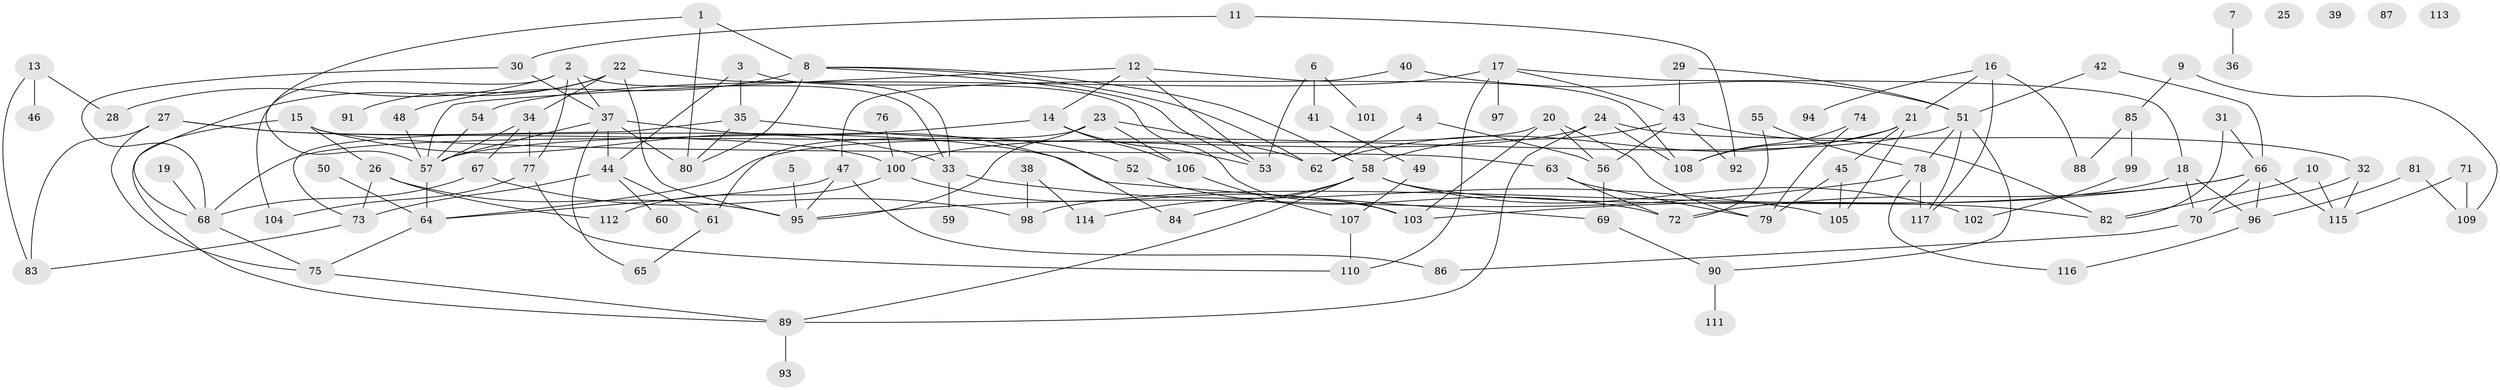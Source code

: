 // coarse degree distribution, {4: 0.20689655172413793, 5: 0.15517241379310345, 1: 0.10344827586206896, 0: 0.08620689655172414, 2: 0.20689655172413793, 3: 0.08620689655172414, 10: 0.034482758620689655, 6: 0.06896551724137931, 7: 0.034482758620689655, 8: 0.017241379310344827}
// Generated by graph-tools (version 1.1) at 2025/42/03/04/25 21:42:41]
// undirected, 117 vertices, 180 edges
graph export_dot {
graph [start="1"]
  node [color=gray90,style=filled];
  1;
  2;
  3;
  4;
  5;
  6;
  7;
  8;
  9;
  10;
  11;
  12;
  13;
  14;
  15;
  16;
  17;
  18;
  19;
  20;
  21;
  22;
  23;
  24;
  25;
  26;
  27;
  28;
  29;
  30;
  31;
  32;
  33;
  34;
  35;
  36;
  37;
  38;
  39;
  40;
  41;
  42;
  43;
  44;
  45;
  46;
  47;
  48;
  49;
  50;
  51;
  52;
  53;
  54;
  55;
  56;
  57;
  58;
  59;
  60;
  61;
  62;
  63;
  64;
  65;
  66;
  67;
  68;
  69;
  70;
  71;
  72;
  73;
  74;
  75;
  76;
  77;
  78;
  79;
  80;
  81;
  82;
  83;
  84;
  85;
  86;
  87;
  88;
  89;
  90;
  91;
  92;
  93;
  94;
  95;
  96;
  97;
  98;
  99;
  100;
  101;
  102;
  103;
  104;
  105;
  106;
  107;
  108;
  109;
  110;
  111;
  112;
  113;
  114;
  115;
  116;
  117;
  1 -- 8;
  1 -- 57;
  1 -- 80;
  2 -- 28;
  2 -- 33;
  2 -- 37;
  2 -- 77;
  2 -- 104;
  3 -- 35;
  3 -- 44;
  3 -- 103;
  4 -- 56;
  4 -- 62;
  5 -- 95;
  6 -- 41;
  6 -- 53;
  6 -- 101;
  7 -- 36;
  8 -- 48;
  8 -- 53;
  8 -- 58;
  8 -- 62;
  8 -- 80;
  9 -- 85;
  9 -- 109;
  10 -- 82;
  10 -- 115;
  11 -- 30;
  11 -- 92;
  12 -- 14;
  12 -- 53;
  12 -- 57;
  12 -- 108;
  13 -- 28;
  13 -- 46;
  13 -- 83;
  14 -- 53;
  14 -- 57;
  14 -- 106;
  15 -- 26;
  15 -- 33;
  15 -- 63;
  15 -- 89;
  16 -- 21;
  16 -- 88;
  16 -- 94;
  16 -- 117;
  17 -- 18;
  17 -- 43;
  17 -- 54;
  17 -- 97;
  17 -- 110;
  18 -- 70;
  18 -- 96;
  18 -- 98;
  19 -- 68;
  20 -- 56;
  20 -- 68;
  20 -- 79;
  20 -- 103;
  21 -- 45;
  21 -- 62;
  21 -- 105;
  21 -- 108;
  22 -- 33;
  22 -- 34;
  22 -- 68;
  22 -- 91;
  22 -- 95;
  23 -- 61;
  23 -- 62;
  23 -- 95;
  23 -- 106;
  24 -- 32;
  24 -- 64;
  24 -- 89;
  24 -- 108;
  26 -- 73;
  26 -- 95;
  26 -- 112;
  27 -- 69;
  27 -- 75;
  27 -- 83;
  27 -- 100;
  29 -- 43;
  29 -- 51;
  30 -- 37;
  30 -- 68;
  31 -- 66;
  31 -- 82;
  32 -- 70;
  32 -- 115;
  33 -- 59;
  33 -- 105;
  34 -- 57;
  34 -- 67;
  34 -- 77;
  35 -- 52;
  35 -- 73;
  35 -- 80;
  37 -- 44;
  37 -- 57;
  37 -- 65;
  37 -- 80;
  37 -- 84;
  38 -- 98;
  38 -- 114;
  40 -- 47;
  40 -- 51;
  41 -- 49;
  42 -- 51;
  42 -- 66;
  43 -- 56;
  43 -- 58;
  43 -- 82;
  43 -- 92;
  44 -- 60;
  44 -- 61;
  44 -- 73;
  45 -- 79;
  45 -- 105;
  47 -- 64;
  47 -- 86;
  47 -- 95;
  48 -- 57;
  49 -- 107;
  50 -- 64;
  51 -- 78;
  51 -- 90;
  51 -- 100;
  51 -- 117;
  52 -- 72;
  54 -- 57;
  55 -- 72;
  55 -- 78;
  56 -- 69;
  57 -- 64;
  58 -- 82;
  58 -- 84;
  58 -- 89;
  58 -- 102;
  58 -- 114;
  61 -- 65;
  63 -- 72;
  63 -- 79;
  64 -- 75;
  66 -- 70;
  66 -- 72;
  66 -- 96;
  66 -- 103;
  66 -- 115;
  67 -- 68;
  67 -- 98;
  68 -- 75;
  69 -- 90;
  70 -- 86;
  71 -- 109;
  71 -- 115;
  73 -- 83;
  74 -- 79;
  74 -- 108;
  75 -- 89;
  76 -- 100;
  77 -- 104;
  77 -- 110;
  78 -- 95;
  78 -- 116;
  78 -- 117;
  81 -- 96;
  81 -- 109;
  85 -- 88;
  85 -- 99;
  89 -- 93;
  90 -- 111;
  96 -- 116;
  99 -- 102;
  100 -- 103;
  100 -- 112;
  106 -- 107;
  107 -- 110;
}
